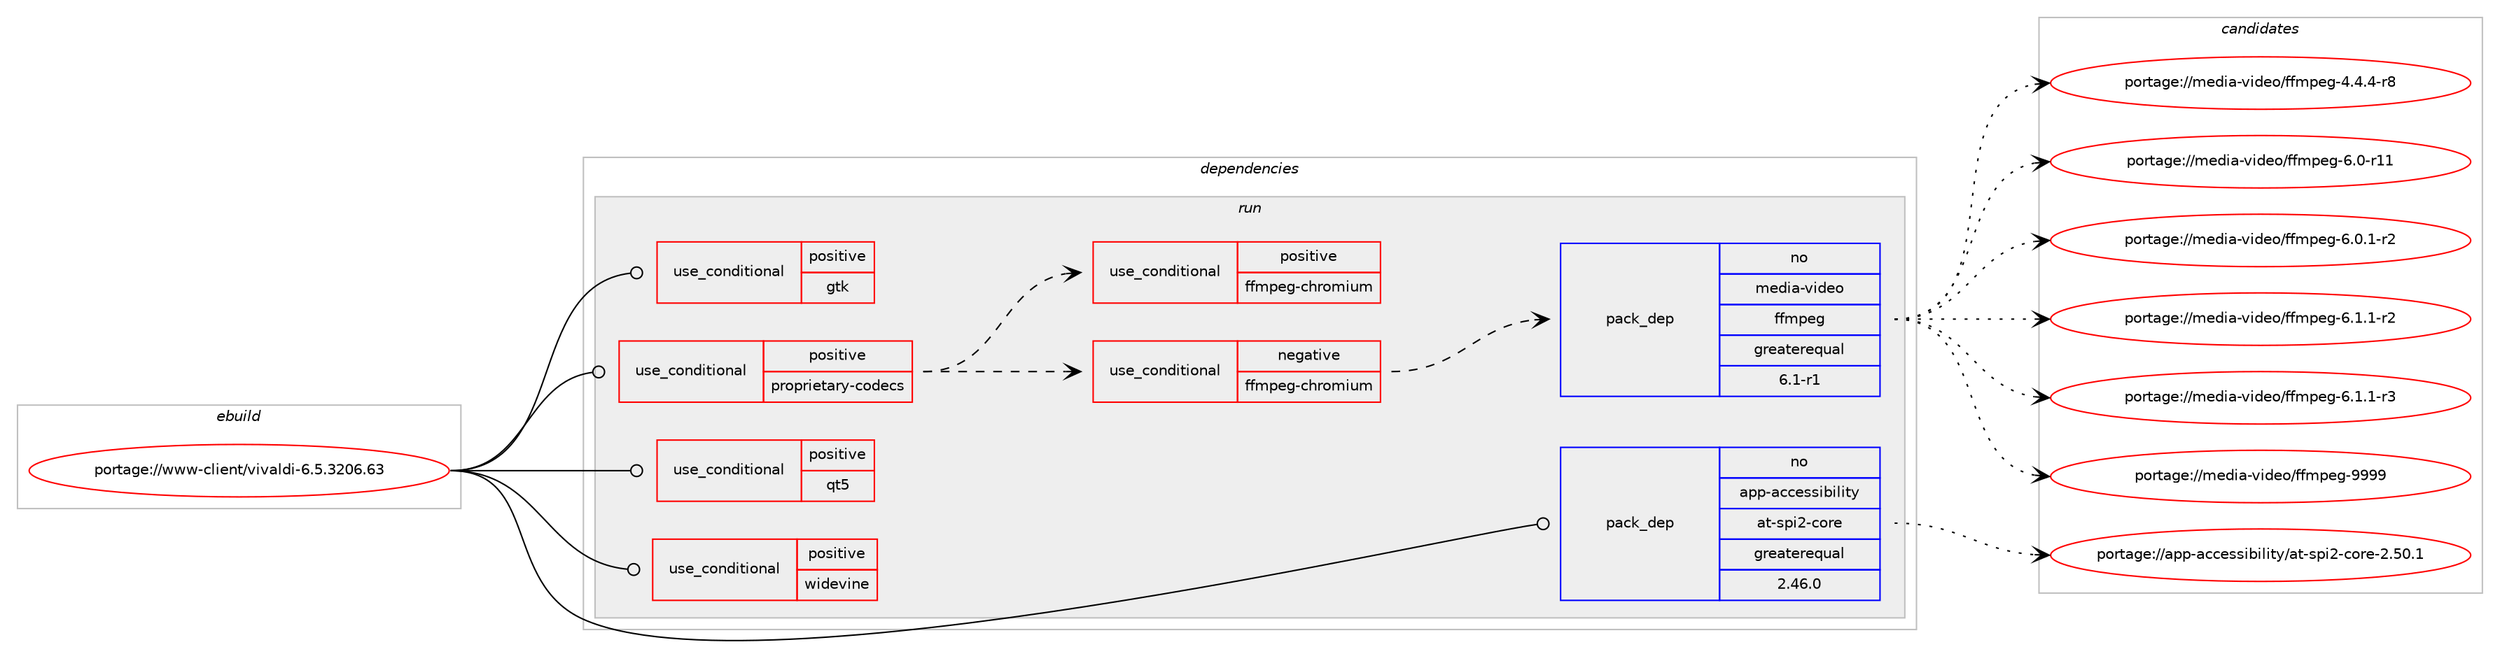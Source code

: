 digraph prolog {

# *************
# Graph options
# *************

newrank=true;
concentrate=true;
compound=true;
graph [rankdir=LR,fontname=Helvetica,fontsize=10,ranksep=1.5];#, ranksep=2.5, nodesep=0.2];
edge  [arrowhead=vee];
node  [fontname=Helvetica,fontsize=10];

# **********
# The ebuild
# **********

subgraph cluster_leftcol {
color=gray;
rank=same;
label=<<i>ebuild</i>>;
id [label="portage://www-client/vivaldi-6.5.3206.63", color=red, width=4, href="../www-client/vivaldi-6.5.3206.63.svg"];
}

# ****************
# The dependencies
# ****************

subgraph cluster_midcol {
color=gray;
label=<<i>dependencies</i>>;
subgraph cluster_compile {
fillcolor="#eeeeee";
style=filled;
label=<<i>compile</i>>;
}
subgraph cluster_compileandrun {
fillcolor="#eeeeee";
style=filled;
label=<<i>compile and run</i>>;
}
subgraph cluster_run {
fillcolor="#eeeeee";
style=filled;
label=<<i>run</i>>;
subgraph cond17136 {
dependency26174 [label=<<TABLE BORDER="0" CELLBORDER="1" CELLSPACING="0" CELLPADDING="4"><TR><TD ROWSPAN="3" CELLPADDING="10">use_conditional</TD></TR><TR><TD>positive</TD></TR><TR><TD>gtk</TD></TR></TABLE>>, shape=none, color=red];
# *** BEGIN UNKNOWN DEPENDENCY TYPE (TODO) ***
# dependency26174 -> package_dependency(portage://www-client/vivaldi-6.5.3206.63,run,no,gui-libs,gtk,none,[,,],[slot(4)],[])
# *** END UNKNOWN DEPENDENCY TYPE (TODO) ***

# *** BEGIN UNKNOWN DEPENDENCY TYPE (TODO) ***
# dependency26174 -> package_dependency(portage://www-client/vivaldi-6.5.3206.63,run,no,x11-libs,gtk+,none,[,,],[slot(3)],[])
# *** END UNKNOWN DEPENDENCY TYPE (TODO) ***

}
id:e -> dependency26174:w [weight=20,style="solid",arrowhead="odot"];
subgraph cond17137 {
dependency26175 [label=<<TABLE BORDER="0" CELLBORDER="1" CELLSPACING="0" CELLPADDING="4"><TR><TD ROWSPAN="3" CELLPADDING="10">use_conditional</TD></TR><TR><TD>positive</TD></TR><TR><TD>proprietary-codecs</TD></TR></TABLE>>, shape=none, color=red];
subgraph cond17138 {
dependency26176 [label=<<TABLE BORDER="0" CELLBORDER="1" CELLSPACING="0" CELLPADDING="4"><TR><TD ROWSPAN="3" CELLPADDING="10">use_conditional</TD></TR><TR><TD>negative</TD></TR><TR><TD>ffmpeg-chromium</TD></TR></TABLE>>, shape=none, color=red];
subgraph pack8713 {
dependency26177 [label=<<TABLE BORDER="0" CELLBORDER="1" CELLSPACING="0" CELLPADDING="4" WIDTH="220"><TR><TD ROWSPAN="6" CELLPADDING="30">pack_dep</TD></TR><TR><TD WIDTH="110">no</TD></TR><TR><TD>media-video</TD></TR><TR><TD>ffmpeg</TD></TR><TR><TD>greaterequal</TD></TR><TR><TD>6.1-r1</TD></TR></TABLE>>, shape=none, color=blue];
}
dependency26176:e -> dependency26177:w [weight=20,style="dashed",arrowhead="vee"];
}
dependency26175:e -> dependency26176:w [weight=20,style="dashed",arrowhead="vee"];
subgraph cond17139 {
dependency26178 [label=<<TABLE BORDER="0" CELLBORDER="1" CELLSPACING="0" CELLPADDING="4"><TR><TD ROWSPAN="3" CELLPADDING="10">use_conditional</TD></TR><TR><TD>positive</TD></TR><TR><TD>ffmpeg-chromium</TD></TR></TABLE>>, shape=none, color=red];
# *** BEGIN UNKNOWN DEPENDENCY TYPE (TODO) ***
# dependency26178 -> package_dependency(portage://www-client/vivaldi-6.5.3206.63,run,no,media-video,ffmpeg-chromium,none,[,,],[slot(120)],[])
# *** END UNKNOWN DEPENDENCY TYPE (TODO) ***

}
dependency26175:e -> dependency26178:w [weight=20,style="dashed",arrowhead="vee"];
}
id:e -> dependency26175:w [weight=20,style="solid",arrowhead="odot"];
subgraph cond17140 {
dependency26179 [label=<<TABLE BORDER="0" CELLBORDER="1" CELLSPACING="0" CELLPADDING="4"><TR><TD ROWSPAN="3" CELLPADDING="10">use_conditional</TD></TR><TR><TD>positive</TD></TR><TR><TD>qt5</TD></TR></TABLE>>, shape=none, color=red];
# *** BEGIN UNKNOWN DEPENDENCY TYPE (TODO) ***
# dependency26179 -> package_dependency(portage://www-client/vivaldi-6.5.3206.63,run,no,dev-qt,qtcore,none,[,,],[slot(5)],[])
# *** END UNKNOWN DEPENDENCY TYPE (TODO) ***

# *** BEGIN UNKNOWN DEPENDENCY TYPE (TODO) ***
# dependency26179 -> package_dependency(portage://www-client/vivaldi-6.5.3206.63,run,no,dev-qt,qtgui,none,[,,],[slot(5)],[])
# *** END UNKNOWN DEPENDENCY TYPE (TODO) ***

# *** BEGIN UNKNOWN DEPENDENCY TYPE (TODO) ***
# dependency26179 -> package_dependency(portage://www-client/vivaldi-6.5.3206.63,run,no,dev-qt,qtwidgets,none,[,,],[slot(5)],[])
# *** END UNKNOWN DEPENDENCY TYPE (TODO) ***

}
id:e -> dependency26179:w [weight=20,style="solid",arrowhead="odot"];
subgraph cond17141 {
dependency26180 [label=<<TABLE BORDER="0" CELLBORDER="1" CELLSPACING="0" CELLPADDING="4"><TR><TD ROWSPAN="3" CELLPADDING="10">use_conditional</TD></TR><TR><TD>positive</TD></TR><TR><TD>widevine</TD></TR></TABLE>>, shape=none, color=red];
# *** BEGIN UNKNOWN DEPENDENCY TYPE (TODO) ***
# dependency26180 -> package_dependency(portage://www-client/vivaldi-6.5.3206.63,run,no,www-plugins,chrome-binary-plugins,none,[,,],[],[])
# *** END UNKNOWN DEPENDENCY TYPE (TODO) ***

}
id:e -> dependency26180:w [weight=20,style="solid",arrowhead="odot"];
subgraph pack8714 {
dependency26181 [label=<<TABLE BORDER="0" CELLBORDER="1" CELLSPACING="0" CELLPADDING="4" WIDTH="220"><TR><TD ROWSPAN="6" CELLPADDING="30">pack_dep</TD></TR><TR><TD WIDTH="110">no</TD></TR><TR><TD>app-accessibility</TD></TR><TR><TD>at-spi2-core</TD></TR><TR><TD>greaterequal</TD></TR><TR><TD>2.46.0</TD></TR></TABLE>>, shape=none, color=blue];
}
id:e -> dependency26181:w [weight=20,style="solid",arrowhead="odot"];
# *** BEGIN UNKNOWN DEPENDENCY TYPE (TODO) ***
# id -> package_dependency(portage://www-client/vivaldi-6.5.3206.63,run,no,dev-libs,expat,none,[,,],[],[])
# *** END UNKNOWN DEPENDENCY TYPE (TODO) ***

# *** BEGIN UNKNOWN DEPENDENCY TYPE (TODO) ***
# id -> package_dependency(portage://www-client/vivaldi-6.5.3206.63,run,no,dev-libs,glib,none,[,,],[slot(2)],[])
# *** END UNKNOWN DEPENDENCY TYPE (TODO) ***

# *** BEGIN UNKNOWN DEPENDENCY TYPE (TODO) ***
# id -> package_dependency(portage://www-client/vivaldi-6.5.3206.63,run,no,dev-libs,nspr,none,[,,],[],[])
# *** END UNKNOWN DEPENDENCY TYPE (TODO) ***

# *** BEGIN UNKNOWN DEPENDENCY TYPE (TODO) ***
# id -> package_dependency(portage://www-client/vivaldi-6.5.3206.63,run,no,dev-libs,nss,none,[,,],[],[])
# *** END UNKNOWN DEPENDENCY TYPE (TODO) ***

# *** BEGIN UNKNOWN DEPENDENCY TYPE (TODO) ***
# id -> package_dependency(portage://www-client/vivaldi-6.5.3206.63,run,no,media-libs,alsa-lib,none,[,,],[],[])
# *** END UNKNOWN DEPENDENCY TYPE (TODO) ***

# *** BEGIN UNKNOWN DEPENDENCY TYPE (TODO) ***
# id -> package_dependency(portage://www-client/vivaldi-6.5.3206.63,run,no,media-libs,mesa,none,[,,],[],[use(enable(gbm),positive)])
# *** END UNKNOWN DEPENDENCY TYPE (TODO) ***

# *** BEGIN UNKNOWN DEPENDENCY TYPE (TODO) ***
# id -> package_dependency(portage://www-client/vivaldi-6.5.3206.63,run,no,net-print,cups,none,[,,],[],[])
# *** END UNKNOWN DEPENDENCY TYPE (TODO) ***

# *** BEGIN UNKNOWN DEPENDENCY TYPE (TODO) ***
# id -> package_dependency(portage://www-client/vivaldi-6.5.3206.63,run,no,sys-apps,dbus,none,[,,],[],[])
# *** END UNKNOWN DEPENDENCY TYPE (TODO) ***

# *** BEGIN UNKNOWN DEPENDENCY TYPE (TODO) ***
# id -> package_dependency(portage://www-client/vivaldi-6.5.3206.63,run,no,x11-libs,cairo,none,[,,],[],[])
# *** END UNKNOWN DEPENDENCY TYPE (TODO) ***

# *** BEGIN UNKNOWN DEPENDENCY TYPE (TODO) ***
# id -> package_dependency(portage://www-client/vivaldi-6.5.3206.63,run,no,x11-libs,libX11,none,[,,],[],[])
# *** END UNKNOWN DEPENDENCY TYPE (TODO) ***

# *** BEGIN UNKNOWN DEPENDENCY TYPE (TODO) ***
# id -> package_dependency(portage://www-client/vivaldi-6.5.3206.63,run,no,x11-libs,libXcomposite,none,[,,],[],[])
# *** END UNKNOWN DEPENDENCY TYPE (TODO) ***

# *** BEGIN UNKNOWN DEPENDENCY TYPE (TODO) ***
# id -> package_dependency(portage://www-client/vivaldi-6.5.3206.63,run,no,x11-libs,libXdamage,none,[,,],[],[])
# *** END UNKNOWN DEPENDENCY TYPE (TODO) ***

# *** BEGIN UNKNOWN DEPENDENCY TYPE (TODO) ***
# id -> package_dependency(portage://www-client/vivaldi-6.5.3206.63,run,no,x11-libs,libXext,none,[,,],[],[])
# *** END UNKNOWN DEPENDENCY TYPE (TODO) ***

# *** BEGIN UNKNOWN DEPENDENCY TYPE (TODO) ***
# id -> package_dependency(portage://www-client/vivaldi-6.5.3206.63,run,no,x11-libs,libXfixes,none,[,,],[],[])
# *** END UNKNOWN DEPENDENCY TYPE (TODO) ***

# *** BEGIN UNKNOWN DEPENDENCY TYPE (TODO) ***
# id -> package_dependency(portage://www-client/vivaldi-6.5.3206.63,run,no,x11-libs,libXrandr,none,[,,],[],[])
# *** END UNKNOWN DEPENDENCY TYPE (TODO) ***

# *** BEGIN UNKNOWN DEPENDENCY TYPE (TODO) ***
# id -> package_dependency(portage://www-client/vivaldi-6.5.3206.63,run,no,x11-libs,libdrm,none,[,,],[],[])
# *** END UNKNOWN DEPENDENCY TYPE (TODO) ***

# *** BEGIN UNKNOWN DEPENDENCY TYPE (TODO) ***
# id -> package_dependency(portage://www-client/vivaldi-6.5.3206.63,run,no,x11-libs,libxcb,none,[,,],[],[])
# *** END UNKNOWN DEPENDENCY TYPE (TODO) ***

# *** BEGIN UNKNOWN DEPENDENCY TYPE (TODO) ***
# id -> package_dependency(portage://www-client/vivaldi-6.5.3206.63,run,no,x11-libs,libxkbcommon,none,[,,],[],[])
# *** END UNKNOWN DEPENDENCY TYPE (TODO) ***

# *** BEGIN UNKNOWN DEPENDENCY TYPE (TODO) ***
# id -> package_dependency(portage://www-client/vivaldi-6.5.3206.63,run,no,x11-libs,pango,none,[,,],[],[use(enable(X),none)])
# *** END UNKNOWN DEPENDENCY TYPE (TODO) ***

}
}

# **************
# The candidates
# **************

subgraph cluster_choices {
rank=same;
color=gray;
label=<<i>candidates</i>>;

subgraph choice8713 {
color=black;
nodesep=1;
choice1091011001059745118105100101111471021021091121011034552465246524511456 [label="portage://media-video/ffmpeg-4.4.4-r8", color=red, width=4,href="../media-video/ffmpeg-4.4.4-r8.svg"];
choice10910110010597451181051001011114710210210911210110345544648451144949 [label="portage://media-video/ffmpeg-6.0-r11", color=red, width=4,href="../media-video/ffmpeg-6.0-r11.svg"];
choice1091011001059745118105100101111471021021091121011034554464846494511450 [label="portage://media-video/ffmpeg-6.0.1-r2", color=red, width=4,href="../media-video/ffmpeg-6.0.1-r2.svg"];
choice1091011001059745118105100101111471021021091121011034554464946494511450 [label="portage://media-video/ffmpeg-6.1.1-r2", color=red, width=4,href="../media-video/ffmpeg-6.1.1-r2.svg"];
choice1091011001059745118105100101111471021021091121011034554464946494511451 [label="portage://media-video/ffmpeg-6.1.1-r3", color=red, width=4,href="../media-video/ffmpeg-6.1.1-r3.svg"];
choice1091011001059745118105100101111471021021091121011034557575757 [label="portage://media-video/ffmpeg-9999", color=red, width=4,href="../media-video/ffmpeg-9999.svg"];
dependency26177:e -> choice1091011001059745118105100101111471021021091121011034552465246524511456:w [style=dotted,weight="100"];
dependency26177:e -> choice10910110010597451181051001011114710210210911210110345544648451144949:w [style=dotted,weight="100"];
dependency26177:e -> choice1091011001059745118105100101111471021021091121011034554464846494511450:w [style=dotted,weight="100"];
dependency26177:e -> choice1091011001059745118105100101111471021021091121011034554464946494511450:w [style=dotted,weight="100"];
dependency26177:e -> choice1091011001059745118105100101111471021021091121011034554464946494511451:w [style=dotted,weight="100"];
dependency26177:e -> choice1091011001059745118105100101111471021021091121011034557575757:w [style=dotted,weight="100"];
}
subgraph choice8714 {
color=black;
nodesep=1;
choice97112112459799991011151151059810510810511612147971164511511210550459911111410145504653484649 [label="portage://app-accessibility/at-spi2-core-2.50.1", color=red, width=4,href="../app-accessibility/at-spi2-core-2.50.1.svg"];
dependency26181:e -> choice97112112459799991011151151059810510810511612147971164511511210550459911111410145504653484649:w [style=dotted,weight="100"];
}
}

}
